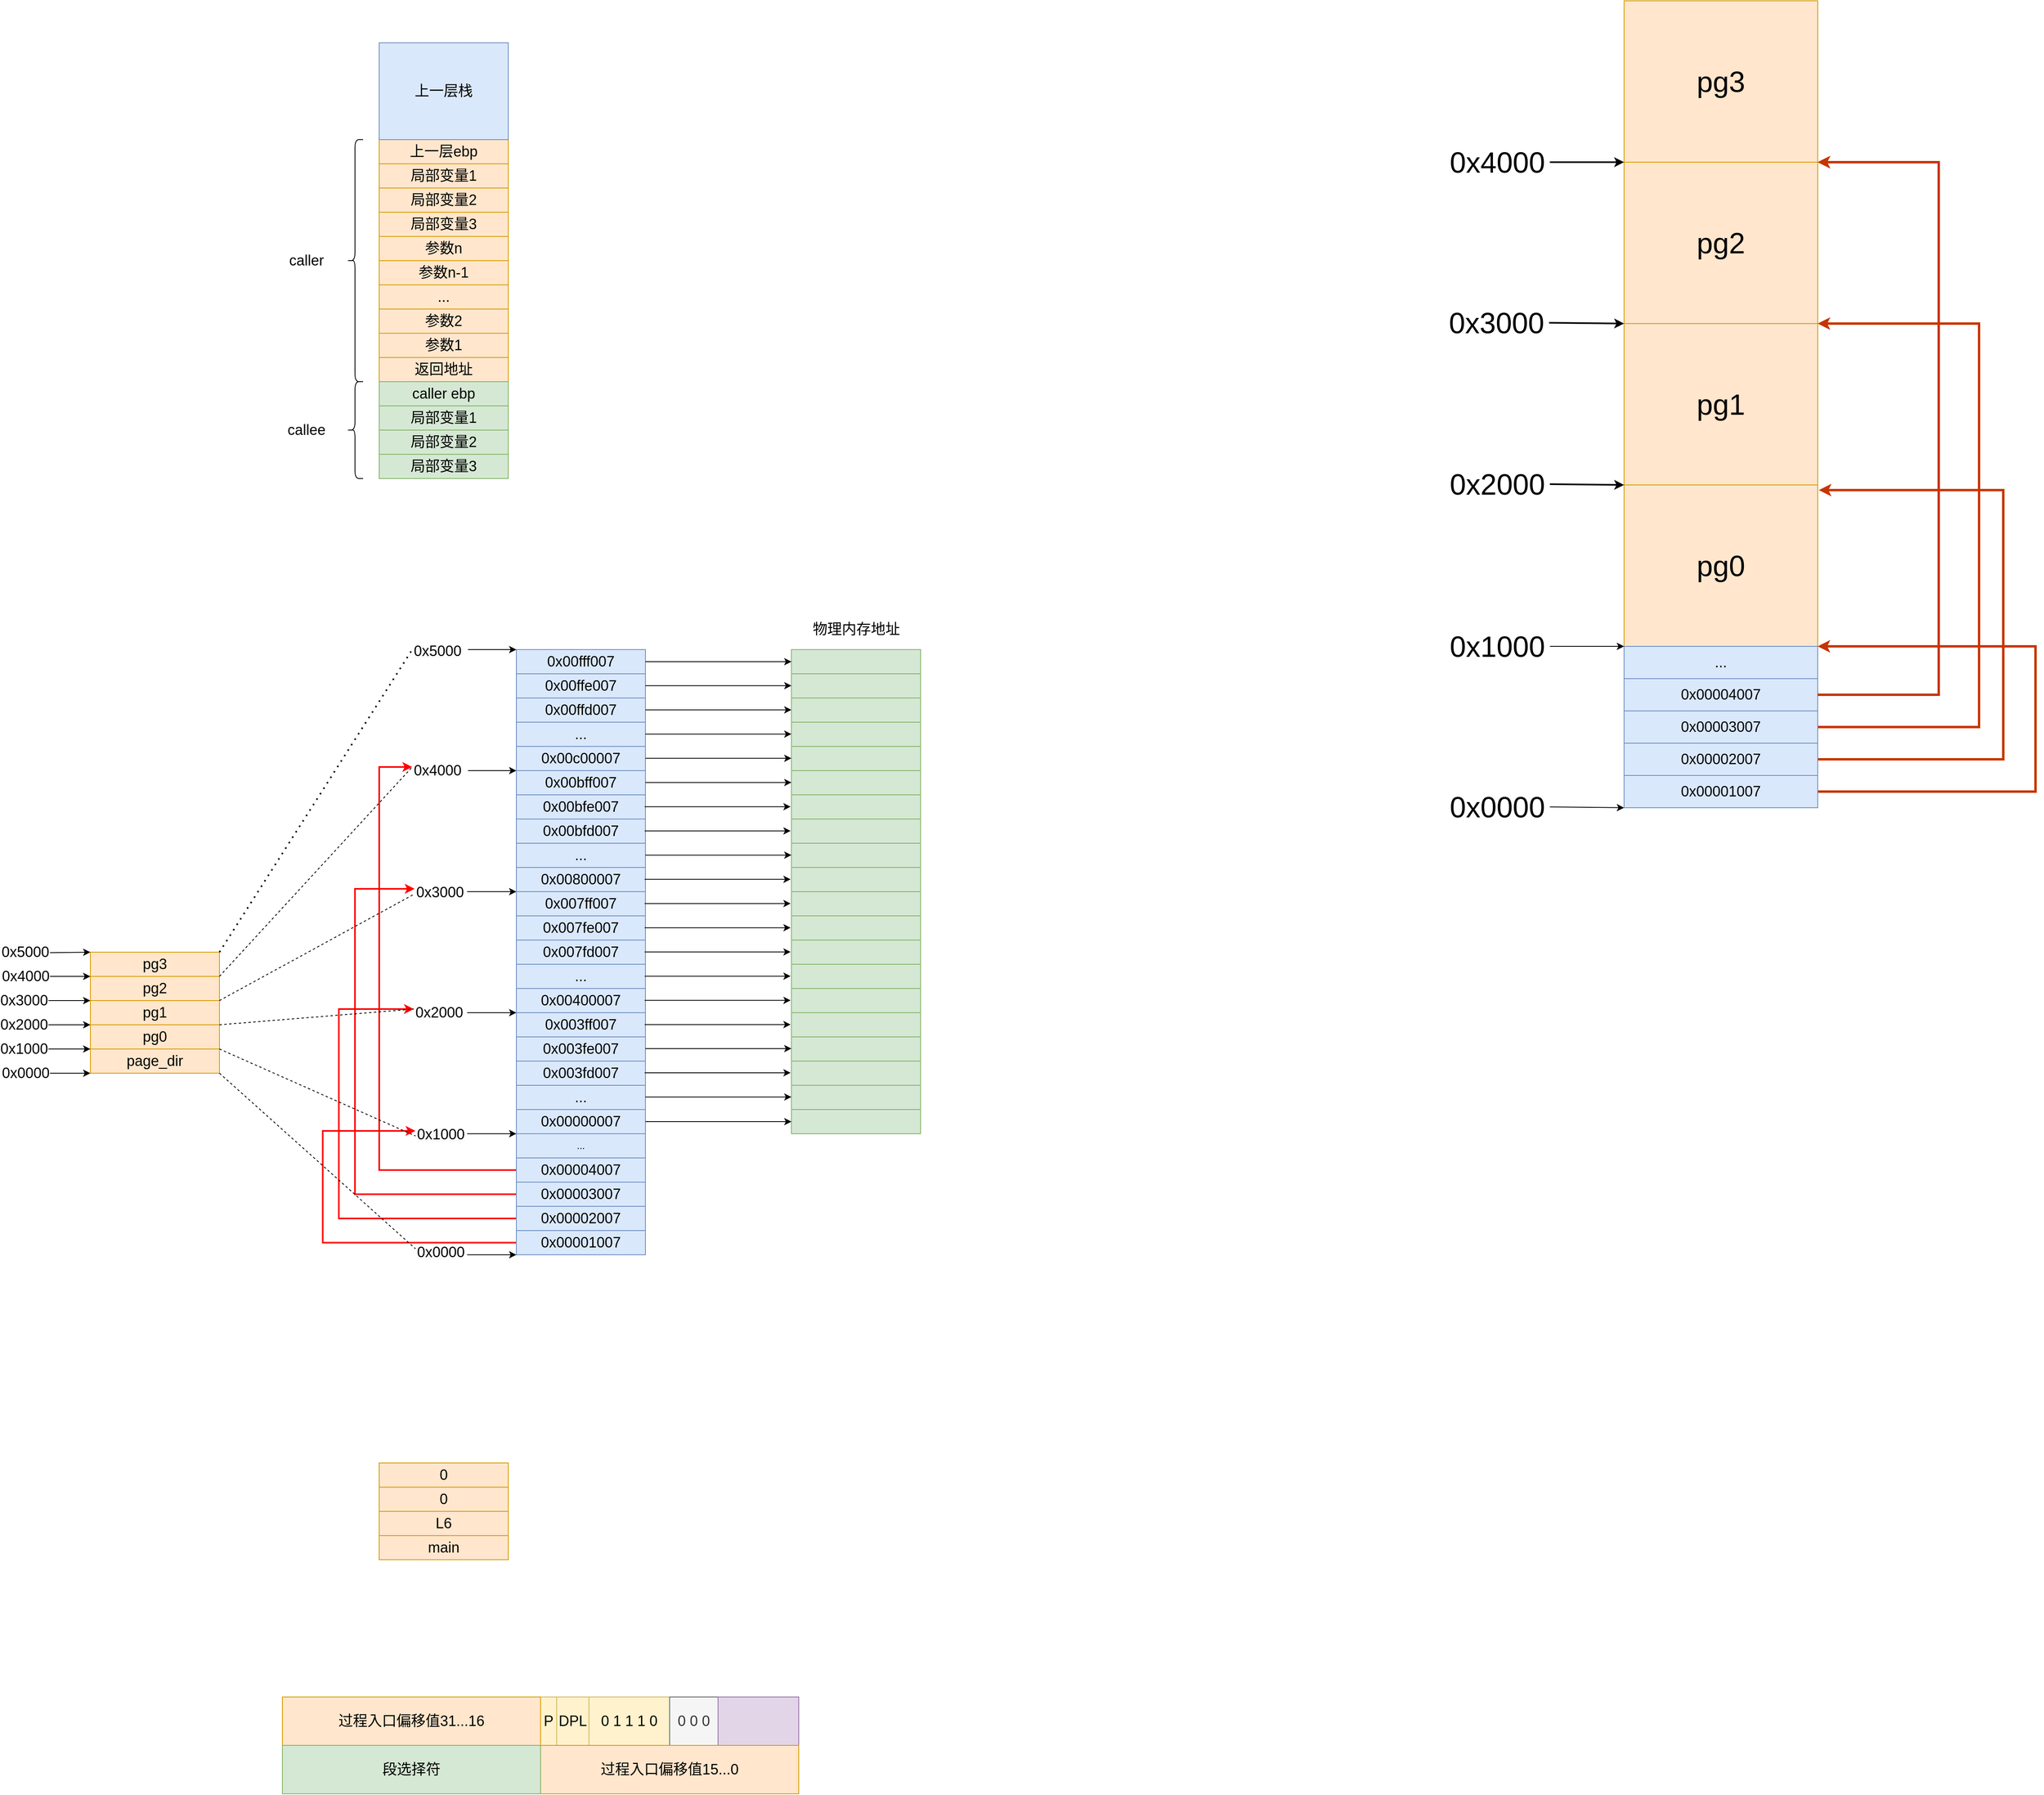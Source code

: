 <mxfile version="20.8.16" type="device"><diagram name="第 1 页" id="bQ2E3xwalqk0LuF7e_dH"><mxGraphModel dx="4487" dy="2467" grid="1" gridSize="10" guides="1" tooltips="1" connect="1" arrows="1" fold="1" page="1" pageScale="1" pageWidth="827" pageHeight="1169" math="0" shadow="0"><root><mxCell id="0"/><mxCell id="1" parent="0"/><mxCell id="a5w043l0XubTsEYKTTy5-1" value="&lt;font style=&quot;font-size: 18px;&quot;&gt;参数n&lt;/font&gt;" style="rounded=0;whiteSpace=wrap;html=1;fillColor=#ffe6cc;strokeColor=#d79b00;" parent="1" vertex="1"><mxGeometry x="320" y="680" width="160" height="30" as="geometry"/></mxCell><mxCell id="a5w043l0XubTsEYKTTy5-2" value="&lt;font style=&quot;font-size: 18px;&quot;&gt;参数n-1&lt;/font&gt;" style="rounded=0;whiteSpace=wrap;html=1;fillColor=#ffe6cc;strokeColor=#d79b00;" parent="1" vertex="1"><mxGeometry x="320" y="710" width="160" height="30" as="geometry"/></mxCell><mxCell id="a5w043l0XubTsEYKTTy5-4" value="&lt;span style=&quot;font-size: 18px;&quot;&gt;...&lt;/span&gt;" style="rounded=0;whiteSpace=wrap;html=1;fillColor=#ffe6cc;strokeColor=#d79b00;" parent="1" vertex="1"><mxGeometry x="320" y="740" width="160" height="30" as="geometry"/></mxCell><mxCell id="a5w043l0XubTsEYKTTy5-5" value="&lt;font style=&quot;font-size: 18px;&quot;&gt;参数2&lt;/font&gt;" style="rounded=0;whiteSpace=wrap;html=1;fillColor=#ffe6cc;strokeColor=#d79b00;" parent="1" vertex="1"><mxGeometry x="320" y="770" width="160" height="30" as="geometry"/></mxCell><mxCell id="a5w043l0XubTsEYKTTy5-7" value="&lt;font style=&quot;font-size: 18px;&quot;&gt;参数1&lt;/font&gt;" style="rounded=0;whiteSpace=wrap;html=1;fillColor=#ffe6cc;strokeColor=#d79b00;" parent="1" vertex="1"><mxGeometry x="320" y="800" width="160" height="30" as="geometry"/></mxCell><mxCell id="a5w043l0XubTsEYKTTy5-8" value="&lt;font style=&quot;font-size: 18px;&quot;&gt;返回地址&lt;/font&gt;" style="rounded=0;whiteSpace=wrap;html=1;fillColor=#ffe6cc;strokeColor=#d79b00;" parent="1" vertex="1"><mxGeometry x="320" y="830" width="160" height="30" as="geometry"/></mxCell><mxCell id="a5w043l0XubTsEYKTTy5-9" value="" style="shape=curlyBracket;whiteSpace=wrap;html=1;rounded=1;labelPosition=left;verticalLabelPosition=middle;align=right;verticalAlign=middle;fontSize=18;" parent="1" vertex="1"><mxGeometry x="280" y="560" width="20" height="300" as="geometry"/></mxCell><mxCell id="a5w043l0XubTsEYKTTy5-16" value="caller" style="text;strokeColor=none;align=center;fillColor=none;html=1;verticalAlign=middle;whiteSpace=wrap;rounded=0;fontSize=18;" parent="1" vertex="1"><mxGeometry x="200" y="695" width="60" height="30" as="geometry"/></mxCell><mxCell id="a5w043l0XubTsEYKTTy5-17" value="callee" style="text;strokeColor=none;align=center;fillColor=none;html=1;verticalAlign=middle;whiteSpace=wrap;rounded=0;fontSize=18;" parent="1" vertex="1"><mxGeometry x="200" y="905" width="60" height="30" as="geometry"/></mxCell><mxCell id="a5w043l0XubTsEYKTTy5-18" value="" style="shape=curlyBracket;whiteSpace=wrap;html=1;rounded=1;labelPosition=left;verticalLabelPosition=middle;align=right;verticalAlign=middle;fontSize=18;" parent="1" vertex="1"><mxGeometry x="280" y="860" width="20" height="120" as="geometry"/></mxCell><mxCell id="a5w043l0XubTsEYKTTy5-19" value="&lt;span style=&quot;font-size: 18px;&quot;&gt;caller ebp&lt;/span&gt;" style="rounded=0;whiteSpace=wrap;html=1;fillColor=#d5e8d4;strokeColor=#82b366;" parent="1" vertex="1"><mxGeometry x="320" y="860" width="160" height="30" as="geometry"/></mxCell><mxCell id="a5w043l0XubTsEYKTTy5-20" value="&lt;font style=&quot;font-size: 18px;&quot;&gt;局部变量1&lt;/font&gt;" style="rounded=0;whiteSpace=wrap;html=1;fillColor=#d5e8d4;strokeColor=#82b366;" parent="1" vertex="1"><mxGeometry x="320" y="890" width="160" height="30" as="geometry"/></mxCell><mxCell id="a5w043l0XubTsEYKTTy5-21" value="&lt;font style=&quot;font-size: 18px;&quot;&gt;局部变量2&lt;/font&gt;" style="rounded=0;whiteSpace=wrap;html=1;fillColor=#d5e8d4;strokeColor=#82b366;" parent="1" vertex="1"><mxGeometry x="320" y="920" width="160" height="30" as="geometry"/></mxCell><mxCell id="a5w043l0XubTsEYKTTy5-22" value="&lt;font style=&quot;font-size: 18px;&quot;&gt;局部变量3&lt;/font&gt;" style="rounded=0;whiteSpace=wrap;html=1;fillColor=#d5e8d4;strokeColor=#82b366;" parent="1" vertex="1"><mxGeometry x="320" y="950" width="160" height="30" as="geometry"/></mxCell><mxCell id="a5w043l0XubTsEYKTTy5-23" value="&lt;span style=&quot;font-size: 18px;&quot;&gt;上一层ebp&lt;/span&gt;" style="rounded=0;whiteSpace=wrap;html=1;fillColor=#ffe6cc;strokeColor=#d79b00;" parent="1" vertex="1"><mxGeometry x="320" y="560" width="160" height="30" as="geometry"/></mxCell><mxCell id="a5w043l0XubTsEYKTTy5-24" value="&lt;font style=&quot;font-size: 18px;&quot;&gt;局部变量1&lt;/font&gt;" style="rounded=0;whiteSpace=wrap;html=1;fillColor=#ffe6cc;strokeColor=#d79b00;" parent="1" vertex="1"><mxGeometry x="320" y="590" width="160" height="30" as="geometry"/></mxCell><mxCell id="a5w043l0XubTsEYKTTy5-25" value="&lt;font style=&quot;font-size: 18px;&quot;&gt;局部变量2&lt;/font&gt;" style="rounded=0;whiteSpace=wrap;html=1;fillColor=#ffe6cc;strokeColor=#d79b00;" parent="1" vertex="1"><mxGeometry x="320" y="620" width="160" height="30" as="geometry"/></mxCell><mxCell id="a5w043l0XubTsEYKTTy5-26" value="&lt;font style=&quot;font-size: 18px;&quot;&gt;局部变量3&lt;/font&gt;" style="rounded=0;whiteSpace=wrap;html=1;fillColor=#ffe6cc;strokeColor=#d79b00;" parent="1" vertex="1"><mxGeometry x="320" y="650" width="160" height="30" as="geometry"/></mxCell><mxCell id="a5w043l0XubTsEYKTTy5-27" value="&lt;span style=&quot;font-size: 18px;&quot;&gt;上一层栈&lt;/span&gt;" style="rounded=0;whiteSpace=wrap;html=1;fillColor=#dae8fc;strokeColor=#6c8ebf;" parent="1" vertex="1"><mxGeometry x="320" y="440" width="160" height="120" as="geometry"/></mxCell><mxCell id="a5w043l0XubTsEYKTTy5-28" value="&lt;span style=&quot;font-size: 18px;&quot;&gt;0&lt;/span&gt;" style="rounded=0;whiteSpace=wrap;html=1;fillColor=#ffe6cc;strokeColor=#d79b00;" parent="1" vertex="1"><mxGeometry x="320" y="2200" width="160" height="30" as="geometry"/></mxCell><mxCell id="a5w043l0XubTsEYKTTy5-29" value="&lt;font style=&quot;font-size: 18px;&quot;&gt;0&lt;/font&gt;" style="rounded=0;whiteSpace=wrap;html=1;fillColor=#ffe6cc;strokeColor=#d79b00;" parent="1" vertex="1"><mxGeometry x="320" y="2230" width="160" height="30" as="geometry"/></mxCell><mxCell id="a5w043l0XubTsEYKTTy5-30" value="&lt;font style=&quot;font-size: 18px;&quot;&gt;L6&lt;/font&gt;" style="rounded=0;whiteSpace=wrap;html=1;fillColor=#ffe6cc;strokeColor=#d79b00;" parent="1" vertex="1"><mxGeometry x="320" y="2260" width="160" height="30" as="geometry"/></mxCell><mxCell id="a5w043l0XubTsEYKTTy5-31" value="&lt;span style=&quot;font-size: 18px;&quot;&gt;main&lt;/span&gt;" style="rounded=0;whiteSpace=wrap;html=1;fillColor=#ffe6cc;strokeColor=#d79b00;" parent="1" vertex="1"><mxGeometry x="320" y="2290" width="160" height="30" as="geometry"/></mxCell><mxCell id="a5w043l0XubTsEYKTTy5-37" value="&lt;span style=&quot;font-size: 18px;&quot;&gt;0&lt;/span&gt;" style="rounded=0;whiteSpace=wrap;html=1;fillColor=#ffe6cc;strokeColor=#d79b00;" parent="1" vertex="1"><mxGeometry x="320" y="2230" width="160" height="30" as="geometry"/></mxCell><mxCell id="bxgYG-M-iNYFQ330CLMC-2" value="&lt;span style=&quot;font-size: 18px;&quot;&gt;pg2&lt;/span&gt;" style="rounded=0;whiteSpace=wrap;html=1;fillColor=#ffe6cc;strokeColor=#d79b00;" parent="1" vertex="1"><mxGeometry x="-38" y="1597" width="160" height="30" as="geometry"/></mxCell><mxCell id="bxgYG-M-iNYFQ330CLMC-3" value="&lt;font style=&quot;font-size: 18px;&quot;&gt;pg1&lt;/font&gt;" style="rounded=0;whiteSpace=wrap;html=1;fillColor=#ffe6cc;strokeColor=#d79b00;" parent="1" vertex="1"><mxGeometry x="-38" y="1627" width="160" height="30" as="geometry"/></mxCell><mxCell id="bxgYG-M-iNYFQ330CLMC-4" value="&lt;font style=&quot;font-size: 18px;&quot;&gt;pg0&lt;/font&gt;" style="rounded=0;whiteSpace=wrap;html=1;fillColor=#ffe6cc;strokeColor=#d79b00;" parent="1" vertex="1"><mxGeometry x="-38" y="1657" width="160" height="30" as="geometry"/></mxCell><mxCell id="bxgYG-M-iNYFQ330CLMC-5" value="&lt;span style=&quot;font-size: 18px;&quot;&gt;page_dir&lt;/span&gt;" style="rounded=0;whiteSpace=wrap;html=1;fillColor=#ffe6cc;strokeColor=#d79b00;" parent="1" vertex="1"><mxGeometry x="-38" y="1687" width="160" height="30" as="geometry"/></mxCell><mxCell id="bxgYG-M-iNYFQ330CLMC-6" value="&lt;span style=&quot;font-size: 18px;&quot;&gt;pg3&lt;/span&gt;" style="rounded=0;whiteSpace=wrap;html=1;fillColor=#ffe6cc;strokeColor=#d79b00;" parent="1" vertex="1"><mxGeometry x="-38" y="1567" width="160" height="30" as="geometry"/></mxCell><mxCell id="bxgYG-M-iNYFQ330CLMC-8" value="&lt;span style=&quot;font-size: 18px;&quot;&gt;0x00ffe007&lt;/span&gt;" style="rounded=0;whiteSpace=wrap;html=1;fillColor=#dae8fc;strokeColor=#6c8ebf;" parent="1" vertex="1"><mxGeometry x="490" y="1222" width="160" height="30" as="geometry"/></mxCell><mxCell id="bxgYG-M-iNYFQ330CLMC-9" value="&lt;font style=&quot;font-size: 18px;&quot;&gt;0x00ffd007&lt;/font&gt;" style="rounded=0;whiteSpace=wrap;html=1;fillColor=#dae8fc;strokeColor=#6c8ebf;" parent="1" vertex="1"><mxGeometry x="490" y="1252" width="160" height="30" as="geometry"/></mxCell><mxCell id="bxgYG-M-iNYFQ330CLMC-10" value="&lt;font style=&quot;font-size: 18px;&quot;&gt;...&lt;/font&gt;" style="rounded=0;whiteSpace=wrap;html=1;fillColor=#dae8fc;strokeColor=#6c8ebf;" parent="1" vertex="1"><mxGeometry x="490" y="1282" width="160" height="30" as="geometry"/></mxCell><mxCell id="bxgYG-M-iNYFQ330CLMC-11" value="&lt;span style=&quot;font-size: 18px;&quot;&gt;0x00c00007&lt;/span&gt;" style="rounded=0;whiteSpace=wrap;html=1;fillColor=#dae8fc;strokeColor=#6c8ebf;" parent="1" vertex="1"><mxGeometry x="490" y="1312" width="160" height="30" as="geometry"/></mxCell><mxCell id="bxgYG-M-iNYFQ330CLMC-12" value="&lt;span style=&quot;font-size: 18px;&quot;&gt;0x00fff007&lt;/span&gt;" style="rounded=0;whiteSpace=wrap;html=1;fillColor=#dae8fc;strokeColor=#6c8ebf;" parent="1" vertex="1"><mxGeometry x="490" y="1192" width="160" height="30" as="geometry"/></mxCell><mxCell id="bxgYG-M-iNYFQ330CLMC-13" value="&lt;font style=&quot;font-size: 18px;&quot;&gt;0x0000&lt;/font&gt;" style="text;strokeColor=none;align=center;fillColor=none;html=1;verticalAlign=middle;whiteSpace=wrap;rounded=0;" parent="1" vertex="1"><mxGeometry x="-148" y="1702" width="60" height="30" as="geometry"/></mxCell><mxCell id="bxgYG-M-iNYFQ330CLMC-14" value="&lt;font style=&quot;font-size: 18px;&quot;&gt;0x1000&lt;/font&gt;" style="text;strokeColor=none;align=center;fillColor=none;html=1;verticalAlign=middle;whiteSpace=wrap;rounded=0;" parent="1" vertex="1"><mxGeometry x="-150" y="1672" width="60" height="30" as="geometry"/></mxCell><mxCell id="bxgYG-M-iNYFQ330CLMC-15" value="&lt;font style=&quot;font-size: 18px;&quot;&gt;0x2000&lt;/font&gt;" style="text;strokeColor=none;align=center;fillColor=none;html=1;verticalAlign=middle;whiteSpace=wrap;rounded=0;" parent="1" vertex="1"><mxGeometry x="-150" y="1642" width="60" height="30" as="geometry"/></mxCell><mxCell id="bxgYG-M-iNYFQ330CLMC-16" value="&lt;font style=&quot;font-size: 18px;&quot;&gt;0x3000&lt;/font&gt;" style="text;strokeColor=none;align=center;fillColor=none;html=1;verticalAlign=middle;whiteSpace=wrap;rounded=0;" parent="1" vertex="1"><mxGeometry x="-150" y="1612" width="60" height="30" as="geometry"/></mxCell><mxCell id="bxgYG-M-iNYFQ330CLMC-17" value="&lt;font style=&quot;font-size: 18px;&quot;&gt;0x4000&lt;/font&gt;" style="text;strokeColor=none;align=center;fillColor=none;html=1;verticalAlign=middle;whiteSpace=wrap;rounded=0;" parent="1" vertex="1"><mxGeometry x="-148" y="1582" width="60" height="30" as="geometry"/></mxCell><mxCell id="bxgYG-M-iNYFQ330CLMC-18" value="&lt;span style=&quot;color: rgb(0, 0, 0); font-family: Helvetica; font-style: normal; font-variant-ligatures: normal; font-variant-caps: normal; font-weight: 400; letter-spacing: normal; orphans: 2; text-align: center; text-indent: 0px; text-transform: none; widows: 2; word-spacing: 0px; -webkit-text-stroke-width: 0px; background-color: rgb(251, 251, 251); text-decoration-thickness: initial; text-decoration-style: initial; text-decoration-color: initial; float: none; display: inline !important;&quot;&gt;&lt;font style=&quot;font-size: 18px;&quot;&gt;0x4000&lt;/font&gt;&lt;/span&gt;" style="text;whiteSpace=wrap;html=1;" parent="1" vertex="1"><mxGeometry x="361" y="1325" width="50" height="25" as="geometry"/></mxCell><mxCell id="bxgYG-M-iNYFQ330CLMC-19" value="&lt;span style=&quot;color: rgb(0, 0, 0); font-family: Helvetica; font-style: normal; font-variant-ligatures: normal; font-variant-caps: normal; font-weight: 400; letter-spacing: normal; orphans: 2; text-align: center; text-indent: 0px; text-transform: none; widows: 2; word-spacing: 0px; -webkit-text-stroke-width: 0px; background-color: rgb(251, 251, 251); text-decoration-thickness: initial; text-decoration-style: initial; text-decoration-color: initial; float: none; display: inline !important;&quot;&gt;&lt;font style=&quot;font-size: 18px;&quot;&gt;0x5000&lt;/font&gt;&lt;/span&gt;" style="text;whiteSpace=wrap;html=1;" parent="1" vertex="1"><mxGeometry x="361" y="1177" width="45" height="30" as="geometry"/></mxCell><mxCell id="bxgYG-M-iNYFQ330CLMC-20" value="" style="endArrow=classic;html=1;rounded=0;entryX=0;entryY=1;entryDx=0;entryDy=0;" parent="1" target="bxgYG-M-iNYFQ330CLMC-11" edge="1"><mxGeometry width="50" height="50" relative="1" as="geometry"><mxPoint x="430" y="1342" as="sourcePoint"/><mxPoint x="510" y="1382" as="targetPoint"/></mxGeometry></mxCell><mxCell id="bxgYG-M-iNYFQ330CLMC-21" value="" style="endArrow=classic;html=1;rounded=0;entryX=0;entryY=1;entryDx=0;entryDy=0;" parent="1" edge="1"><mxGeometry width="50" height="50" relative="1" as="geometry"><mxPoint x="430" y="1192.0" as="sourcePoint"/><mxPoint x="490" y="1192.0" as="targetPoint"/></mxGeometry></mxCell><mxCell id="bxgYG-M-iNYFQ330CLMC-34" value="&lt;span style=&quot;font-size: 18px;&quot;&gt;0x00bfe007&lt;/span&gt;" style="rounded=0;whiteSpace=wrap;html=1;fillColor=#dae8fc;strokeColor=#6c8ebf;" parent="1" vertex="1"><mxGeometry x="490" y="1372" width="160" height="30" as="geometry"/></mxCell><mxCell id="bxgYG-M-iNYFQ330CLMC-35" value="&lt;font style=&quot;font-size: 18px;&quot;&gt;0x00bfd007&lt;/font&gt;" style="rounded=0;whiteSpace=wrap;html=1;fillColor=#dae8fc;strokeColor=#6c8ebf;" parent="1" vertex="1"><mxGeometry x="490" y="1402" width="160" height="30" as="geometry"/></mxCell><mxCell id="bxgYG-M-iNYFQ330CLMC-36" value="&lt;font style=&quot;font-size: 18px;&quot;&gt;...&lt;/font&gt;" style="rounded=0;whiteSpace=wrap;html=1;fillColor=#dae8fc;strokeColor=#6c8ebf;" parent="1" vertex="1"><mxGeometry x="490" y="1432" width="160" height="30" as="geometry"/></mxCell><mxCell id="bxgYG-M-iNYFQ330CLMC-37" value="&lt;span style=&quot;font-size: 18px;&quot;&gt;0x00800007&lt;/span&gt;" style="rounded=0;whiteSpace=wrap;html=1;fillColor=#dae8fc;strokeColor=#6c8ebf;" parent="1" vertex="1"><mxGeometry x="490" y="1462" width="160" height="30" as="geometry"/></mxCell><mxCell id="bxgYG-M-iNYFQ330CLMC-38" value="&lt;span style=&quot;font-size: 18px;&quot;&gt;0x00bff007&lt;/span&gt;" style="rounded=0;whiteSpace=wrap;html=1;fillColor=#dae8fc;strokeColor=#6c8ebf;" parent="1" vertex="1"><mxGeometry x="490" y="1342" width="160" height="30" as="geometry"/></mxCell><mxCell id="bxgYG-M-iNYFQ330CLMC-39" value="&lt;span style=&quot;color: rgb(0, 0, 0); font-family: Helvetica; font-style: normal; font-variant-ligatures: normal; font-variant-caps: normal; font-weight: 400; letter-spacing: normal; orphans: 2; text-align: center; text-indent: 0px; text-transform: none; widows: 2; word-spacing: 0px; -webkit-text-stroke-width: 0px; background-color: rgb(251, 251, 251); text-decoration-thickness: initial; text-decoration-style: initial; text-decoration-color: initial; float: none; display: inline !important;&quot;&gt;&lt;font style=&quot;font-size: 18px;&quot;&gt;0x3000&lt;/font&gt;&lt;/span&gt;" style="text;whiteSpace=wrap;html=1;" parent="1" vertex="1"><mxGeometry x="364" y="1476" width="50" height="25" as="geometry"/></mxCell><mxCell id="bxgYG-M-iNYFQ330CLMC-41" value="" style="endArrow=classic;html=1;rounded=0;entryX=0;entryY=1;entryDx=0;entryDy=0;" parent="1" target="bxgYG-M-iNYFQ330CLMC-37" edge="1"><mxGeometry width="50" height="50" relative="1" as="geometry"><mxPoint x="429" y="1492" as="sourcePoint"/><mxPoint x="509" y="1532" as="targetPoint"/></mxGeometry></mxCell><mxCell id="bxgYG-M-iNYFQ330CLMC-44" value="&lt;span style=&quot;font-size: 18px;&quot;&gt;0x007fe007&lt;/span&gt;" style="rounded=0;whiteSpace=wrap;html=1;fillColor=#dae8fc;strokeColor=#6c8ebf;" parent="1" vertex="1"><mxGeometry x="490" y="1522" width="160" height="30" as="geometry"/></mxCell><mxCell id="bxgYG-M-iNYFQ330CLMC-45" value="&lt;font style=&quot;font-size: 18px;&quot;&gt;0x007fd007&lt;/font&gt;" style="rounded=0;whiteSpace=wrap;html=1;fillColor=#dae8fc;strokeColor=#6c8ebf;" parent="1" vertex="1"><mxGeometry x="490" y="1552" width="160" height="30" as="geometry"/></mxCell><mxCell id="bxgYG-M-iNYFQ330CLMC-46" value="&lt;font style=&quot;font-size: 18px;&quot;&gt;...&lt;/font&gt;" style="rounded=0;whiteSpace=wrap;html=1;fillColor=#dae8fc;strokeColor=#6c8ebf;" parent="1" vertex="1"><mxGeometry x="490" y="1582" width="160" height="30" as="geometry"/></mxCell><mxCell id="bxgYG-M-iNYFQ330CLMC-47" value="&lt;span style=&quot;font-size: 18px;&quot;&gt;0x00400007&lt;/span&gt;" style="rounded=0;whiteSpace=wrap;html=1;fillColor=#dae8fc;strokeColor=#6c8ebf;" parent="1" vertex="1"><mxGeometry x="490" y="1612" width="160" height="30" as="geometry"/></mxCell><mxCell id="bxgYG-M-iNYFQ330CLMC-48" value="&lt;span style=&quot;font-size: 18px;&quot;&gt;0x007ff007&lt;/span&gt;" style="rounded=0;whiteSpace=wrap;html=1;fillColor=#dae8fc;strokeColor=#6c8ebf;" parent="1" vertex="1"><mxGeometry x="490" y="1492" width="160" height="30" as="geometry"/></mxCell><mxCell id="bxgYG-M-iNYFQ330CLMC-49" value="&lt;span style=&quot;color: rgb(0, 0, 0); font-family: Helvetica; font-style: normal; font-variant-ligatures: normal; font-variant-caps: normal; font-weight: 400; letter-spacing: normal; orphans: 2; text-align: center; text-indent: 0px; text-transform: none; widows: 2; word-spacing: 0px; -webkit-text-stroke-width: 0px; background-color: rgb(251, 251, 251); text-decoration-thickness: initial; text-decoration-style: initial; text-decoration-color: initial; float: none; display: inline !important;&quot;&gt;&lt;font style=&quot;font-size: 18px;&quot;&gt;0x2000&lt;/font&gt;&lt;/span&gt;" style="text;whiteSpace=wrap;html=1;" parent="1" vertex="1"><mxGeometry x="363" y="1625" width="50" height="25" as="geometry"/></mxCell><mxCell id="bxgYG-M-iNYFQ330CLMC-50" value="" style="endArrow=classic;html=1;rounded=0;entryX=0;entryY=1;entryDx=0;entryDy=0;" parent="1" target="bxgYG-M-iNYFQ330CLMC-47" edge="1"><mxGeometry width="50" height="50" relative="1" as="geometry"><mxPoint x="429" y="1642" as="sourcePoint"/><mxPoint x="509" y="1682" as="targetPoint"/></mxGeometry></mxCell><mxCell id="bxgYG-M-iNYFQ330CLMC-52" value="&lt;span style=&quot;font-size: 18px;&quot;&gt;0x003fe007&lt;/span&gt;" style="rounded=0;whiteSpace=wrap;html=1;fillColor=#dae8fc;strokeColor=#6c8ebf;" parent="1" vertex="1"><mxGeometry x="490" y="1672" width="160" height="30" as="geometry"/></mxCell><mxCell id="bxgYG-M-iNYFQ330CLMC-53" value="&lt;font style=&quot;font-size: 18px;&quot;&gt;0x003fd007&lt;/font&gt;" style="rounded=0;whiteSpace=wrap;html=1;fillColor=#dae8fc;strokeColor=#6c8ebf;" parent="1" vertex="1"><mxGeometry x="490" y="1702" width="160" height="30" as="geometry"/></mxCell><mxCell id="bxgYG-M-iNYFQ330CLMC-54" value="&lt;font style=&quot;font-size: 18px;&quot;&gt;...&lt;/font&gt;" style="rounded=0;whiteSpace=wrap;html=1;fillColor=#dae8fc;strokeColor=#6c8ebf;" parent="1" vertex="1"><mxGeometry x="490" y="1732" width="160" height="30" as="geometry"/></mxCell><mxCell id="bxgYG-M-iNYFQ330CLMC-55" value="&lt;span style=&quot;font-size: 18px;&quot;&gt;0x00000007&lt;/span&gt;" style="rounded=0;whiteSpace=wrap;html=1;fillColor=#dae8fc;strokeColor=#6c8ebf;" parent="1" vertex="1"><mxGeometry x="490" y="1762" width="160" height="30" as="geometry"/></mxCell><mxCell id="bxgYG-M-iNYFQ330CLMC-56" value="&lt;span style=&quot;font-size: 18px;&quot;&gt;0x003ff007&lt;/span&gt;" style="rounded=0;whiteSpace=wrap;html=1;fillColor=#dae8fc;strokeColor=#6c8ebf;" parent="1" vertex="1"><mxGeometry x="490" y="1642" width="160" height="30" as="geometry"/></mxCell><mxCell id="bxgYG-M-iNYFQ330CLMC-57" value="&lt;span style=&quot;color: rgb(0, 0, 0); font-family: Helvetica; font-style: normal; font-variant-ligatures: normal; font-variant-caps: normal; font-weight: 400; letter-spacing: normal; orphans: 2; text-align: center; text-indent: 0px; text-transform: none; widows: 2; word-spacing: 0px; -webkit-text-stroke-width: 0px; background-color: rgb(251, 251, 251); text-decoration-thickness: initial; text-decoration-style: initial; text-decoration-color: initial; float: none; display: inline !important;&quot;&gt;&lt;font style=&quot;font-size: 18px;&quot;&gt;0x1000&lt;/font&gt;&lt;/span&gt;" style="text;whiteSpace=wrap;html=1;" parent="1" vertex="1"><mxGeometry x="365" y="1776" width="50" height="25" as="geometry"/></mxCell><mxCell id="bxgYG-M-iNYFQ330CLMC-58" value="" style="endArrow=classic;html=1;rounded=0;entryX=0;entryY=1;entryDx=0;entryDy=0;" parent="1" target="bxgYG-M-iNYFQ330CLMC-55" edge="1"><mxGeometry width="50" height="50" relative="1" as="geometry"><mxPoint x="429" y="1792" as="sourcePoint"/><mxPoint x="509" y="1832" as="targetPoint"/></mxGeometry></mxCell><mxCell id="bxgYG-M-iNYFQ330CLMC-59" value="" style="rounded=0;whiteSpace=wrap;html=1;fillColor=#d5e8d4;strokeColor=#82b366;" parent="1" vertex="1"><mxGeometry x="831" y="1222" width="160" height="30" as="geometry"/></mxCell><mxCell id="bxgYG-M-iNYFQ330CLMC-60" value="" style="rounded=0;whiteSpace=wrap;html=1;fillColor=#d5e8d4;strokeColor=#82b366;" parent="1" vertex="1"><mxGeometry x="831" y="1252" width="160" height="30" as="geometry"/></mxCell><mxCell id="bxgYG-M-iNYFQ330CLMC-61" value="" style="rounded=0;whiteSpace=wrap;html=1;fillColor=#d5e8d4;strokeColor=#82b366;" parent="1" vertex="1"><mxGeometry x="831" y="1282" width="160" height="30" as="geometry"/></mxCell><mxCell id="bxgYG-M-iNYFQ330CLMC-62" value="" style="rounded=0;whiteSpace=wrap;html=1;fillColor=#d5e8d4;strokeColor=#82b366;" parent="1" vertex="1"><mxGeometry x="831" y="1312" width="160" height="30" as="geometry"/></mxCell><mxCell id="bxgYG-M-iNYFQ330CLMC-63" value="" style="rounded=0;whiteSpace=wrap;html=1;fillColor=#d5e8d4;strokeColor=#82b366;" parent="1" vertex="1"><mxGeometry x="831" y="1192" width="160" height="30" as="geometry"/></mxCell><mxCell id="bxgYG-M-iNYFQ330CLMC-64" value="" style="rounded=0;whiteSpace=wrap;html=1;fillColor=#d5e8d4;strokeColor=#82b366;" parent="1" vertex="1"><mxGeometry x="831" y="1372" width="160" height="30" as="geometry"/></mxCell><mxCell id="bxgYG-M-iNYFQ330CLMC-65" value="" style="rounded=0;whiteSpace=wrap;html=1;fillColor=#d5e8d4;strokeColor=#82b366;" parent="1" vertex="1"><mxGeometry x="831" y="1402" width="160" height="30" as="geometry"/></mxCell><mxCell id="bxgYG-M-iNYFQ330CLMC-66" value="" style="rounded=0;whiteSpace=wrap;html=1;fillColor=#d5e8d4;strokeColor=#82b366;" parent="1" vertex="1"><mxGeometry x="831" y="1432" width="160" height="30" as="geometry"/></mxCell><mxCell id="bxgYG-M-iNYFQ330CLMC-67" value="" style="rounded=0;whiteSpace=wrap;html=1;fillColor=#d5e8d4;strokeColor=#82b366;" parent="1" vertex="1"><mxGeometry x="831" y="1462" width="160" height="30" as="geometry"/></mxCell><mxCell id="bxgYG-M-iNYFQ330CLMC-68" value="" style="rounded=0;whiteSpace=wrap;html=1;fillColor=#d5e8d4;strokeColor=#82b366;" parent="1" vertex="1"><mxGeometry x="831" y="1342" width="160" height="30" as="geometry"/></mxCell><mxCell id="bxgYG-M-iNYFQ330CLMC-69" value="" style="rounded=0;whiteSpace=wrap;html=1;fillColor=#d5e8d4;strokeColor=#82b366;" parent="1" vertex="1"><mxGeometry x="831" y="1522" width="160" height="30" as="geometry"/></mxCell><mxCell id="bxgYG-M-iNYFQ330CLMC-70" value="" style="rounded=0;whiteSpace=wrap;html=1;fillColor=#d5e8d4;strokeColor=#82b366;" parent="1" vertex="1"><mxGeometry x="831" y="1552" width="160" height="30" as="geometry"/></mxCell><mxCell id="bxgYG-M-iNYFQ330CLMC-71" value="" style="rounded=0;whiteSpace=wrap;html=1;fillColor=#d5e8d4;strokeColor=#82b366;" parent="1" vertex="1"><mxGeometry x="831" y="1582" width="160" height="30" as="geometry"/></mxCell><mxCell id="bxgYG-M-iNYFQ330CLMC-72" value="" style="rounded=0;whiteSpace=wrap;html=1;fillColor=#d5e8d4;strokeColor=#82b366;" parent="1" vertex="1"><mxGeometry x="831" y="1612" width="160" height="30" as="geometry"/></mxCell><mxCell id="bxgYG-M-iNYFQ330CLMC-73" value="" style="rounded=0;whiteSpace=wrap;html=1;fillColor=#d5e8d4;strokeColor=#82b366;" parent="1" vertex="1"><mxGeometry x="831" y="1492" width="160" height="30" as="geometry"/></mxCell><mxCell id="bxgYG-M-iNYFQ330CLMC-74" value="" style="rounded=0;whiteSpace=wrap;html=1;fillColor=#d5e8d4;strokeColor=#82b366;" parent="1" vertex="1"><mxGeometry x="831" y="1672" width="160" height="30" as="geometry"/></mxCell><mxCell id="bxgYG-M-iNYFQ330CLMC-75" value="" style="rounded=0;whiteSpace=wrap;html=1;fillColor=#d5e8d4;strokeColor=#82b366;" parent="1" vertex="1"><mxGeometry x="831" y="1702" width="160" height="30" as="geometry"/></mxCell><mxCell id="bxgYG-M-iNYFQ330CLMC-76" value="" style="rounded=0;whiteSpace=wrap;html=1;fillColor=#d5e8d4;strokeColor=#82b366;" parent="1" vertex="1"><mxGeometry x="831" y="1732" width="160" height="30" as="geometry"/></mxCell><mxCell id="bxgYG-M-iNYFQ330CLMC-77" value="" style="rounded=0;whiteSpace=wrap;html=1;fillColor=#d5e8d4;strokeColor=#82b366;" parent="1" vertex="1"><mxGeometry x="831" y="1762" width="160" height="30" as="geometry"/></mxCell><mxCell id="bxgYG-M-iNYFQ330CLMC-78" value="" style="rounded=0;whiteSpace=wrap;html=1;fillColor=#d5e8d4;strokeColor=#82b366;" parent="1" vertex="1"><mxGeometry x="831" y="1642" width="160" height="30" as="geometry"/></mxCell><mxCell id="bxgYG-M-iNYFQ330CLMC-79" value="&lt;span style=&quot;color: rgb(0, 0, 0); font-family: Helvetica; font-style: normal; font-variant-ligatures: normal; font-variant-caps: normal; font-weight: 400; letter-spacing: normal; orphans: 2; text-align: center; text-indent: 0px; text-transform: none; widows: 2; word-spacing: 0px; -webkit-text-stroke-width: 0px; background-color: rgb(251, 251, 251); text-decoration-thickness: initial; text-decoration-style: initial; text-decoration-color: initial; float: none; display: inline !important;&quot;&gt;&lt;font style=&quot;font-size: 18px;&quot;&gt;0x5000&lt;/font&gt;&lt;/span&gt;" style="text;whiteSpace=wrap;html=1;fontSize=18;" parent="1" vertex="1"><mxGeometry x="-150" y="1550" width="62" height="36" as="geometry"/></mxCell><mxCell id="bxgYG-M-iNYFQ330CLMC-80" value="" style="endArrow=classic;html=1;rounded=0;fontSize=18;exitX=1;exitY=0.5;exitDx=0;exitDy=0;entryX=0;entryY=0.5;entryDx=0;entryDy=0;" parent="1" source="bxgYG-M-iNYFQ330CLMC-55" target="bxgYG-M-iNYFQ330CLMC-77" edge="1"><mxGeometry width="50" height="50" relative="1" as="geometry"><mxPoint x="720" y="1802" as="sourcePoint"/><mxPoint x="770" y="1752" as="targetPoint"/></mxGeometry></mxCell><mxCell id="bxgYG-M-iNYFQ330CLMC-81" value="" style="endArrow=classic;html=1;rounded=0;fontSize=18;exitX=1;exitY=0.5;exitDx=0;exitDy=0;entryX=0;entryY=0.5;entryDx=0;entryDy=0;" parent="1" edge="1"><mxGeometry width="50" height="50" relative="1" as="geometry"><mxPoint x="650" y="1746.47" as="sourcePoint"/><mxPoint x="831" y="1746.47" as="targetPoint"/></mxGeometry></mxCell><mxCell id="bxgYG-M-iNYFQ330CLMC-82" value="" style="endArrow=classic;html=1;rounded=0;fontSize=18;exitX=1;exitY=0.5;exitDx=0;exitDy=0;entryX=0;entryY=0.5;entryDx=0;entryDy=0;" parent="1" edge="1"><mxGeometry width="50" height="50" relative="1" as="geometry"><mxPoint x="649" y="1716.47" as="sourcePoint"/><mxPoint x="830" y="1716.47" as="targetPoint"/></mxGeometry></mxCell><mxCell id="bxgYG-M-iNYFQ330CLMC-83" value="" style="endArrow=classic;html=1;rounded=0;fontSize=18;exitX=1;exitY=0.5;exitDx=0;exitDy=0;entryX=0;entryY=0.5;entryDx=0;entryDy=0;" parent="1" edge="1"><mxGeometry width="50" height="50" relative="1" as="geometry"><mxPoint x="650" y="1686.47" as="sourcePoint"/><mxPoint x="831" y="1686.47" as="targetPoint"/></mxGeometry></mxCell><mxCell id="bxgYG-M-iNYFQ330CLMC-84" value="" style="endArrow=classic;html=1;rounded=0;fontSize=18;exitX=1;exitY=0.5;exitDx=0;exitDy=0;entryX=0;entryY=0.5;entryDx=0;entryDy=0;" parent="1" edge="1"><mxGeometry width="50" height="50" relative="1" as="geometry"><mxPoint x="649" y="1656.74" as="sourcePoint"/><mxPoint x="830" y="1656.74" as="targetPoint"/></mxGeometry></mxCell><mxCell id="bxgYG-M-iNYFQ330CLMC-85" value="" style="endArrow=classic;html=1;rounded=0;fontSize=18;exitX=1;exitY=0.5;exitDx=0;exitDy=0;entryX=0;entryY=0.5;entryDx=0;entryDy=0;" parent="1" edge="1"><mxGeometry width="50" height="50" relative="1" as="geometry"><mxPoint x="649" y="1626.7" as="sourcePoint"/><mxPoint x="830" y="1626.7" as="targetPoint"/></mxGeometry></mxCell><mxCell id="bxgYG-M-iNYFQ330CLMC-86" value="" style="endArrow=classic;html=1;rounded=0;fontSize=18;exitX=1;exitY=0.5;exitDx=0;exitDy=0;entryX=0;entryY=0.5;entryDx=0;entryDy=0;" parent="1" edge="1"><mxGeometry width="50" height="50" relative="1" as="geometry"><mxPoint x="649" y="1596.7" as="sourcePoint"/><mxPoint x="830" y="1596.7" as="targetPoint"/></mxGeometry></mxCell><mxCell id="bxgYG-M-iNYFQ330CLMC-87" value="" style="endArrow=classic;html=1;rounded=0;fontSize=18;exitX=1;exitY=0.5;exitDx=0;exitDy=0;entryX=0;entryY=0.5;entryDx=0;entryDy=0;" parent="1" edge="1"><mxGeometry width="50" height="50" relative="1" as="geometry"><mxPoint x="649" y="1566.7" as="sourcePoint"/><mxPoint x="830" y="1566.7" as="targetPoint"/></mxGeometry></mxCell><mxCell id="bxgYG-M-iNYFQ330CLMC-88" value="" style="endArrow=classic;html=1;rounded=0;fontSize=18;exitX=1;exitY=0.5;exitDx=0;exitDy=0;entryX=0;entryY=0.5;entryDx=0;entryDy=0;" parent="1" edge="1"><mxGeometry width="50" height="50" relative="1" as="geometry"><mxPoint x="649" y="1536.7" as="sourcePoint"/><mxPoint x="830" y="1536.7" as="targetPoint"/></mxGeometry></mxCell><mxCell id="bxgYG-M-iNYFQ330CLMC-89" value="" style="endArrow=classic;html=1;rounded=0;fontSize=18;exitX=1;exitY=0.5;exitDx=0;exitDy=0;entryX=0;entryY=0.5;entryDx=0;entryDy=0;" parent="1" edge="1"><mxGeometry width="50" height="50" relative="1" as="geometry"><mxPoint x="649" y="1506.7" as="sourcePoint"/><mxPoint x="830" y="1506.7" as="targetPoint"/></mxGeometry></mxCell><mxCell id="bxgYG-M-iNYFQ330CLMC-90" value="" style="endArrow=classic;html=1;rounded=0;fontSize=18;exitX=1;exitY=0.5;exitDx=0;exitDy=0;entryX=0;entryY=0.5;entryDx=0;entryDy=0;" parent="1" edge="1"><mxGeometry width="50" height="50" relative="1" as="geometry"><mxPoint x="649" y="1476.7" as="sourcePoint"/><mxPoint x="830" y="1476.7" as="targetPoint"/></mxGeometry></mxCell><mxCell id="bxgYG-M-iNYFQ330CLMC-91" value="" style="endArrow=classic;html=1;rounded=0;fontSize=18;exitX=1;exitY=0.5;exitDx=0;exitDy=0;entryX=0;entryY=0.5;entryDx=0;entryDy=0;" parent="1" edge="1"><mxGeometry width="50" height="50" relative="1" as="geometry"><mxPoint x="650" y="1207" as="sourcePoint"/><mxPoint x="831" y="1207" as="targetPoint"/></mxGeometry></mxCell><mxCell id="bxgYG-M-iNYFQ330CLMC-92" value="" style="endArrow=classic;html=1;rounded=0;fontSize=18;exitX=1;exitY=0.5;exitDx=0;exitDy=0;entryX=0;entryY=0.5;entryDx=0;entryDy=0;" parent="1" edge="1"><mxGeometry width="50" height="50" relative="1" as="geometry"><mxPoint x="650" y="1236.7" as="sourcePoint"/><mxPoint x="831" y="1236.7" as="targetPoint"/></mxGeometry></mxCell><mxCell id="bxgYG-M-iNYFQ330CLMC-93" value="" style="endArrow=classic;html=1;rounded=0;fontSize=18;exitX=1;exitY=0.5;exitDx=0;exitDy=0;entryX=0;entryY=0.5;entryDx=0;entryDy=0;" parent="1" edge="1"><mxGeometry width="50" height="50" relative="1" as="geometry"><mxPoint x="650" y="1266.7" as="sourcePoint"/><mxPoint x="831" y="1266.7" as="targetPoint"/></mxGeometry></mxCell><mxCell id="bxgYG-M-iNYFQ330CLMC-94" value="" style="endArrow=classic;html=1;rounded=0;fontSize=18;exitX=1;exitY=0.5;exitDx=0;exitDy=0;entryX=0;entryY=0.5;entryDx=0;entryDy=0;" parent="1" edge="1"><mxGeometry width="50" height="50" relative="1" as="geometry"><mxPoint x="650" y="1296.7" as="sourcePoint"/><mxPoint x="831" y="1296.7" as="targetPoint"/></mxGeometry></mxCell><mxCell id="bxgYG-M-iNYFQ330CLMC-95" value="" style="endArrow=classic;html=1;rounded=0;fontSize=18;exitX=1;exitY=0.5;exitDx=0;exitDy=0;entryX=0;entryY=0.5;entryDx=0;entryDy=0;" parent="1" edge="1"><mxGeometry width="50" height="50" relative="1" as="geometry"><mxPoint x="650" y="1326.7" as="sourcePoint"/><mxPoint x="831" y="1326.7" as="targetPoint"/></mxGeometry></mxCell><mxCell id="bxgYG-M-iNYFQ330CLMC-96" value="" style="endArrow=classic;html=1;rounded=0;fontSize=18;exitX=1;exitY=0.5;exitDx=0;exitDy=0;entryX=0;entryY=0.5;entryDx=0;entryDy=0;" parent="1" edge="1"><mxGeometry width="50" height="50" relative="1" as="geometry"><mxPoint x="650" y="1356.7" as="sourcePoint"/><mxPoint x="831" y="1356.7" as="targetPoint"/></mxGeometry></mxCell><mxCell id="bxgYG-M-iNYFQ330CLMC-97" value="" style="endArrow=classic;html=1;rounded=0;fontSize=18;exitX=1;exitY=0.5;exitDx=0;exitDy=0;entryX=0;entryY=0.5;entryDx=0;entryDy=0;" parent="1" edge="1"><mxGeometry width="50" height="50" relative="1" as="geometry"><mxPoint x="649" y="1386.7" as="sourcePoint"/><mxPoint x="830" y="1386.7" as="targetPoint"/></mxGeometry></mxCell><mxCell id="bxgYG-M-iNYFQ330CLMC-98" value="" style="endArrow=classic;html=1;rounded=0;fontSize=18;exitX=1;exitY=0.5;exitDx=0;exitDy=0;entryX=0;entryY=0.5;entryDx=0;entryDy=0;" parent="1" edge="1"><mxGeometry width="50" height="50" relative="1" as="geometry"><mxPoint x="649" y="1416.7" as="sourcePoint"/><mxPoint x="830" y="1416.7" as="targetPoint"/></mxGeometry></mxCell><mxCell id="bxgYG-M-iNYFQ330CLMC-99" value="" style="endArrow=classic;html=1;rounded=0;fontSize=18;exitX=1;exitY=0.5;exitDx=0;exitDy=0;entryX=0;entryY=0.5;entryDx=0;entryDy=0;" parent="1" edge="1"><mxGeometry width="50" height="50" relative="1" as="geometry"><mxPoint x="650" y="1446.7" as="sourcePoint"/><mxPoint x="831" y="1446.7" as="targetPoint"/></mxGeometry></mxCell><mxCell id="bxgYG-M-iNYFQ330CLMC-100" value="物理内存地址" style="text;strokeColor=none;align=center;fillColor=none;html=1;verticalAlign=middle;whiteSpace=wrap;rounded=0;fontSize=18;" parent="1" vertex="1"><mxGeometry x="846.5" y="1152" width="129" height="30" as="geometry"/></mxCell><mxCell id="S1kMbkqROQlG33SkoOm3-1" value="" style="endArrow=classic;html=1;rounded=0;fontSize=18;entryX=0;entryY=1;entryDx=0;entryDy=0;exitX=1;exitY=0.5;exitDx=0;exitDy=0;" parent="1" source="bxgYG-M-iNYFQ330CLMC-13" target="bxgYG-M-iNYFQ330CLMC-5" edge="1"><mxGeometry width="50" height="50" relative="1" as="geometry"><mxPoint x="-78" y="1787" as="sourcePoint"/><mxPoint x="-28" y="1737" as="targetPoint"/></mxGeometry></mxCell><mxCell id="S1kMbkqROQlG33SkoOm3-2" value="" style="endArrow=classic;html=1;rounded=0;fontSize=18;entryX=0;entryY=0;entryDx=0;entryDy=0;exitX=1;exitY=0.5;exitDx=0;exitDy=0;" parent="1" source="bxgYG-M-iNYFQ330CLMC-14" target="bxgYG-M-iNYFQ330CLMC-5" edge="1"><mxGeometry width="50" height="50" relative="1" as="geometry"><mxPoint x="-88" y="1757" as="sourcePoint"/><mxPoint x="-38" y="1707" as="targetPoint"/></mxGeometry></mxCell><mxCell id="S1kMbkqROQlG33SkoOm3-3" value="" style="endArrow=classic;html=1;rounded=0;fontSize=18;entryX=0;entryY=0;entryDx=0;entryDy=0;exitX=1;exitY=0.5;exitDx=0;exitDy=0;" parent="1" source="bxgYG-M-iNYFQ330CLMC-15" target="bxgYG-M-iNYFQ330CLMC-4" edge="1"><mxGeometry width="50" height="50" relative="1" as="geometry"><mxPoint x="-98" y="1707" as="sourcePoint"/><mxPoint x="-48" y="1657" as="targetPoint"/></mxGeometry></mxCell><mxCell id="S1kMbkqROQlG33SkoOm3-4" value="" style="endArrow=classic;html=1;rounded=0;fontSize=18;entryX=0;entryY=0;entryDx=0;entryDy=0;exitX=1;exitY=0.5;exitDx=0;exitDy=0;" parent="1" source="bxgYG-M-iNYFQ330CLMC-16" target="bxgYG-M-iNYFQ330CLMC-3" edge="1"><mxGeometry width="50" height="50" relative="1" as="geometry"><mxPoint x="-88" y="1627" as="sourcePoint"/><mxPoint x="-58" y="1647" as="targetPoint"/></mxGeometry></mxCell><mxCell id="S1kMbkqROQlG33SkoOm3-5" value="" style="endArrow=classic;html=1;rounded=0;fontSize=18;entryX=0;entryY=1;entryDx=0;entryDy=0;exitX=1;exitY=0.5;exitDx=0;exitDy=0;" parent="1" source="bxgYG-M-iNYFQ330CLMC-17" target="bxgYG-M-iNYFQ330CLMC-6" edge="1"><mxGeometry width="50" height="50" relative="1" as="geometry"><mxPoint x="-118" y="1677" as="sourcePoint"/><mxPoint x="-68" y="1627" as="targetPoint"/></mxGeometry></mxCell><mxCell id="S1kMbkqROQlG33SkoOm3-6" value="" style="endArrow=classic;html=1;rounded=0;fontSize=18;entryX=0;entryY=0;entryDx=0;entryDy=0;" parent="1" source="bxgYG-M-iNYFQ330CLMC-79" target="bxgYG-M-iNYFQ330CLMC-6" edge="1"><mxGeometry width="50" height="50" relative="1" as="geometry"><mxPoint x="-98" y="1617" as="sourcePoint"/><mxPoint x="-48" y="1567" as="targetPoint"/></mxGeometry></mxCell><mxCell id="S1kMbkqROQlG33SkoOm3-25" style="edgeStyle=orthogonalEdgeStyle;rounded=0;orthogonalLoop=1;jettySize=auto;html=1;exitX=0;exitY=0.5;exitDx=0;exitDy=0;entryX=0;entryY=0.5;entryDx=0;entryDy=0;strokeColor=#FF0000;strokeWidth=2;fontSize=18;" parent="1" source="S1kMbkqROQlG33SkoOm3-7" target="bxgYG-M-iNYFQ330CLMC-18" edge="1"><mxGeometry relative="1" as="geometry"><Array as="points"><mxPoint x="320" y="1837"/><mxPoint x="320" y="1338"/></Array></mxGeometry></mxCell><mxCell id="S1kMbkqROQlG33SkoOm3-7" value="&lt;font style=&quot;font-size: 18px;&quot;&gt;0x00004007&lt;/font&gt;" style="rounded=0;whiteSpace=wrap;html=1;fillColor=#dae8fc;strokeColor=#6c8ebf;" parent="1" vertex="1"><mxGeometry x="490" y="1822" width="160" height="30" as="geometry"/></mxCell><mxCell id="S1kMbkqROQlG33SkoOm3-24" style="edgeStyle=orthogonalEdgeStyle;rounded=0;orthogonalLoop=1;jettySize=auto;html=1;exitX=0;exitY=0.5;exitDx=0;exitDy=0;entryX=0;entryY=0.5;entryDx=0;entryDy=0;strokeColor=#FF0000;strokeWidth=2;fontSize=18;" parent="1" source="S1kMbkqROQlG33SkoOm3-8" target="bxgYG-M-iNYFQ330CLMC-39" edge="1"><mxGeometry relative="1" as="geometry"><Array as="points"><mxPoint x="290" y="1867"/><mxPoint x="290" y="1488"/></Array></mxGeometry></mxCell><mxCell id="S1kMbkqROQlG33SkoOm3-8" value="&lt;font style=&quot;font-size: 18px;&quot;&gt;0x00003007&lt;/font&gt;" style="rounded=0;whiteSpace=wrap;html=1;fillColor=#dae8fc;strokeColor=#6c8ebf;" parent="1" vertex="1"><mxGeometry x="490" y="1852" width="160" height="30" as="geometry"/></mxCell><mxCell id="S1kMbkqROQlG33SkoOm3-20" style="edgeStyle=orthogonalEdgeStyle;rounded=0;orthogonalLoop=1;jettySize=auto;html=1;exitX=0;exitY=0.5;exitDx=0;exitDy=0;entryX=0;entryY=0.5;entryDx=0;entryDy=0;fontSize=18;strokeWidth=2;strokeColor=#FF0000;" parent="1" source="S1kMbkqROQlG33SkoOm3-10" target="bxgYG-M-iNYFQ330CLMC-57" edge="1"><mxGeometry relative="1" as="geometry"><Array as="points"><mxPoint x="250" y="1927"/><mxPoint x="250" y="1789"/></Array></mxGeometry></mxCell><mxCell id="S1kMbkqROQlG33SkoOm3-23" style="edgeStyle=orthogonalEdgeStyle;rounded=0;orthogonalLoop=1;jettySize=auto;html=1;exitX=0;exitY=0.5;exitDx=0;exitDy=0;entryX=0;entryY=0.5;entryDx=0;entryDy=0;strokeColor=#FF0000;strokeWidth=2;fontSize=18;" parent="1" source="S1kMbkqROQlG33SkoOm3-9" target="bxgYG-M-iNYFQ330CLMC-49" edge="1"><mxGeometry relative="1" as="geometry"><Array as="points"><mxPoint x="270" y="1897"/><mxPoint x="270" y="1638"/></Array></mxGeometry></mxCell><mxCell id="S1kMbkqROQlG33SkoOm3-9" value="&lt;font style=&quot;font-size: 18px;&quot;&gt;0x00002007&lt;/font&gt;" style="rounded=0;whiteSpace=wrap;html=1;fillColor=#dae8fc;strokeColor=#6c8ebf;" parent="1" vertex="1"><mxGeometry x="490" y="1882" width="160" height="30" as="geometry"/></mxCell><mxCell id="S1kMbkqROQlG33SkoOm3-10" value="&lt;font style=&quot;font-size: 18px;&quot;&gt;0x00001007&lt;/font&gt;" style="rounded=0;whiteSpace=wrap;html=1;fillColor=#dae8fc;strokeColor=#6c8ebf;" parent="1" vertex="1"><mxGeometry x="490" y="1912" width="160" height="30" as="geometry"/></mxCell><mxCell id="S1kMbkqROQlG33SkoOm3-11" value="..." style="rounded=0;whiteSpace=wrap;html=1;fillColor=#dae8fc;strokeColor=#6c8ebf;" parent="1" vertex="1"><mxGeometry x="490" y="1792" width="160" height="30" as="geometry"/></mxCell><mxCell id="S1kMbkqROQlG33SkoOm3-12" value="&lt;span style=&quot;color: rgb(0, 0, 0); font-family: Helvetica; font-style: normal; font-variant-ligatures: normal; font-variant-caps: normal; font-weight: 400; letter-spacing: normal; orphans: 2; text-align: center; text-indent: 0px; text-transform: none; widows: 2; word-spacing: 0px; -webkit-text-stroke-width: 0px; background-color: rgb(251, 251, 251); text-decoration-thickness: initial; text-decoration-style: initial; text-decoration-color: initial; float: none; display: inline !important;&quot;&gt;&lt;font style=&quot;font-size: 18px;&quot;&gt;0x0000&lt;/font&gt;&lt;/span&gt;" style="text;whiteSpace=wrap;html=1;" parent="1" vertex="1"><mxGeometry x="365" y="1922" width="50" height="25" as="geometry"/></mxCell><mxCell id="S1kMbkqROQlG33SkoOm3-13" value="" style="endArrow=classic;html=1;rounded=0;entryX=0;entryY=1;entryDx=0;entryDy=0;" parent="1" edge="1"><mxGeometry width="50" height="50" relative="1" as="geometry"><mxPoint x="429" y="1942" as="sourcePoint"/><mxPoint x="490" y="1942" as="targetPoint"/></mxGeometry></mxCell><mxCell id="S1kMbkqROQlG33SkoOm3-14" value="" style="endArrow=none;dashed=1;html=1;dashPattern=1 3;strokeWidth=2;rounded=0;fontSize=18;entryX=0;entryY=0.5;entryDx=0;entryDy=0;exitX=1;exitY=0;exitDx=0;exitDy=0;" parent="1" source="bxgYG-M-iNYFQ330CLMC-6" target="bxgYG-M-iNYFQ330CLMC-19" edge="1"><mxGeometry width="50" height="50" relative="1" as="geometry"><mxPoint x="130" y="1562" as="sourcePoint"/><mxPoint x="180" y="1512" as="targetPoint"/></mxGeometry></mxCell><mxCell id="S1kMbkqROQlG33SkoOm3-15" value="" style="endArrow=none;dashed=1;html=1;rounded=0;fontSize=18;exitX=1;exitY=0;exitDx=0;exitDy=0;entryX=0;entryY=0.5;entryDx=0;entryDy=0;" parent="1" source="bxgYG-M-iNYFQ330CLMC-2" target="bxgYG-M-iNYFQ330CLMC-18" edge="1"><mxGeometry width="50" height="50" relative="1" as="geometry"><mxPoint x="160" y="1612" as="sourcePoint"/><mxPoint x="210" y="1562" as="targetPoint"/></mxGeometry></mxCell><mxCell id="S1kMbkqROQlG33SkoOm3-16" value="" style="endArrow=none;dashed=1;html=1;rounded=0;fontSize=18;exitX=1;exitY=0;exitDx=0;exitDy=0;entryX=0;entryY=0.75;entryDx=0;entryDy=0;" parent="1" source="bxgYG-M-iNYFQ330CLMC-3" target="bxgYG-M-iNYFQ330CLMC-39" edge="1"><mxGeometry width="50" height="50" relative="1" as="geometry"><mxPoint x="190" y="1632" as="sourcePoint"/><mxPoint x="240" y="1582" as="targetPoint"/></mxGeometry></mxCell><mxCell id="S1kMbkqROQlG33SkoOm3-17" value="" style="endArrow=none;dashed=1;html=1;rounded=0;fontSize=18;exitX=1;exitY=1;exitDx=0;exitDy=0;entryX=0;entryY=0.5;entryDx=0;entryDy=0;" parent="1" source="bxgYG-M-iNYFQ330CLMC-3" target="bxgYG-M-iNYFQ330CLMC-49" edge="1"><mxGeometry width="50" height="50" relative="1" as="geometry"><mxPoint x="220" y="1712" as="sourcePoint"/><mxPoint x="270" y="1662" as="targetPoint"/></mxGeometry></mxCell><mxCell id="S1kMbkqROQlG33SkoOm3-18" value="" style="endArrow=none;dashed=1;html=1;rounded=0;fontSize=18;exitX=1;exitY=1;exitDx=0;exitDy=0;entryX=0;entryY=0.75;entryDx=0;entryDy=0;" parent="1" source="bxgYG-M-iNYFQ330CLMC-4" target="bxgYG-M-iNYFQ330CLMC-57" edge="1"><mxGeometry width="50" height="50" relative="1" as="geometry"><mxPoint x="170" y="1742" as="sourcePoint"/><mxPoint x="360" y="1792" as="targetPoint"/></mxGeometry></mxCell><mxCell id="S1kMbkqROQlG33SkoOm3-19" value="" style="endArrow=none;dashed=1;html=1;rounded=0;fontSize=18;exitX=1;exitY=1;exitDx=0;exitDy=0;entryX=0;entryY=0.5;entryDx=0;entryDy=0;" parent="1" source="bxgYG-M-iNYFQ330CLMC-5" target="S1kMbkqROQlG33SkoOm3-12" edge="1"><mxGeometry width="50" height="50" relative="1" as="geometry"><mxPoint x="40" y="1832" as="sourcePoint"/><mxPoint x="120" y="1792" as="targetPoint"/></mxGeometry></mxCell><mxCell id="5U8k_pvxkYrngqFR265z-4" value="&lt;font style=&quot;font-size: 18px&quot;&gt;P&lt;/font&gt;" style="rounded=0;whiteSpace=wrap;html=1;fillColor=#fff2cc;strokeColor=#d6b656;" parent="1" vertex="1"><mxGeometry x="520" y="2490" width="20" height="60" as="geometry"/></mxCell><mxCell id="5U8k_pvxkYrngqFR265z-7" value="&lt;font style=&quot;font-size: 18px&quot;&gt;DPL&lt;/font&gt;" style="rounded=0;whiteSpace=wrap;html=1;fillColor=#fff2cc;strokeColor=#d6b656;" parent="1" vertex="1"><mxGeometry x="540" y="2490" width="40" height="60" as="geometry"/></mxCell><mxCell id="5U8k_pvxkYrngqFR265z-10" value="&lt;font style=&quot;font-size: 18px&quot;&gt;0 1 1 1 0&lt;/font&gt;" style="rounded=0;whiteSpace=wrap;html=1;fillColor=#fff2cc;strokeColor=#d6b656;" parent="1" vertex="1"><mxGeometry x="580" y="2490" width="100" height="60" as="geometry"/></mxCell><mxCell id="5U8k_pvxkYrngqFR265z-17" value="0 0 0" style="rounded=0;whiteSpace=wrap;html=1;fontSize=18;fillColor=#f5f5f5;fontColor=#333333;strokeColor=#666666;" parent="1" vertex="1"><mxGeometry x="680" y="2490" width="60" height="60" as="geometry"/></mxCell><mxCell id="5U8k_pvxkYrngqFR265z-18" value="" style="rounded=0;whiteSpace=wrap;html=1;fillColor=#e1d5e7;strokeColor=#9673a6;" parent="1" vertex="1"><mxGeometry x="740" y="2490" width="100" height="60" as="geometry"/></mxCell><mxCell id="5U8k_pvxkYrngqFR265z-19" value="&lt;span&gt;过程入口偏移值15...0&lt;/span&gt;" style="rounded=0;whiteSpace=wrap;html=1;fontSize=18;fillColor=#ffe6cc;strokeColor=#d79b00;" parent="1" vertex="1"><mxGeometry x="520" y="2550" width="320" height="60" as="geometry"/></mxCell><mxCell id="5U8k_pvxkYrngqFR265z-20" value="过程入口偏移值31...16" style="rounded=0;whiteSpace=wrap;html=1;fontSize=18;fillColor=#ffe6cc;strokeColor=#d79b00;" parent="1" vertex="1"><mxGeometry x="200" y="2490" width="320" height="60" as="geometry"/></mxCell><mxCell id="5U8k_pvxkYrngqFR265z-21" value="段选择符" style="rounded=0;whiteSpace=wrap;html=1;fontSize=18;fillColor=#d5e8d4;strokeColor=#82b366;" parent="1" vertex="1"><mxGeometry x="200" y="2550" width="320" height="60" as="geometry"/></mxCell><mxCell id="FxoZS7uGyRq4oJD_3s7K-2" value="&lt;font style=&quot;font-size: 36px;&quot;&gt;pg1&lt;/font&gt;" style="rounded=0;whiteSpace=wrap;html=1;fillColor=#ffe6cc;strokeColor=#d79b00;" vertex="1" parent="1"><mxGeometry x="1863" y="788" width="240" height="200" as="geometry"/></mxCell><mxCell id="FxoZS7uGyRq4oJD_3s7K-3" value="&lt;font style=&quot;font-size: 36px;&quot;&gt;pg0&lt;/font&gt;" style="rounded=0;whiteSpace=wrap;html=1;fillColor=#ffe6cc;strokeColor=#d79b00;" vertex="1" parent="1"><mxGeometry x="1863" y="988" width="240" height="200" as="geometry"/></mxCell><mxCell id="FxoZS7uGyRq4oJD_3s7K-27" style="edgeStyle=orthogonalEdgeStyle;rounded=0;orthogonalLoop=1;jettySize=auto;html=1;exitX=1;exitY=0.5;exitDx=0;exitDy=0;entryX=1;entryY=0;entryDx=0;entryDy=0;strokeWidth=3;fontSize=36;fillColor=#fa6800;strokeColor=#C73500;" edge="1" parent="1" source="FxoZS7uGyRq4oJD_3s7K-4" target="FxoZS7uGyRq4oJD_3s7K-21"><mxGeometry relative="1" as="geometry"><Array as="points"><mxPoint x="2373" y="1368"/><mxPoint x="2373" y="1188"/></Array></mxGeometry></mxCell><mxCell id="FxoZS7uGyRq4oJD_3s7K-4" value="&lt;font style=&quot;font-size: 18px;&quot;&gt;0x00001007&lt;/font&gt;" style="rounded=0;whiteSpace=wrap;html=1;fillColor=#ffe6cc;strokeColor=#d79b00;" vertex="1" parent="1"><mxGeometry x="1863" y="1348" width="240" height="40" as="geometry"/></mxCell><mxCell id="FxoZS7uGyRq4oJD_3s7K-10" value="&lt;font style=&quot;font-size: 36px;&quot;&gt;0x4000&lt;/font&gt;" style="text;strokeColor=none;align=center;fillColor=none;html=1;verticalAlign=middle;whiteSpace=wrap;rounded=0;" vertex="1" parent="1"><mxGeometry x="1641" y="573" width="130" height="30" as="geometry"/></mxCell><mxCell id="FxoZS7uGyRq4oJD_3s7K-12" value="" style="endArrow=classic;html=1;rounded=0;fontSize=18;entryX=0;entryY=1;entryDx=0;entryDy=0;exitX=1;exitY=0.5;exitDx=0;exitDy=0;" edge="1" parent="1" source="FxoZS7uGyRq4oJD_3s7K-36" target="FxoZS7uGyRq4oJD_3s7K-4"><mxGeometry width="50" height="50" relative="1" as="geometry"><mxPoint x="1773" y="1389" as="sourcePoint"/><mxPoint x="1887" y="1292" as="targetPoint"/></mxGeometry></mxCell><mxCell id="FxoZS7uGyRq4oJD_3s7K-13" value="" style="endArrow=classic;html=1;rounded=0;fontSize=18;entryX=0;entryY=0;entryDx=0;entryDy=0;exitX=1;exitY=0.5;exitDx=0;exitDy=0;" edge="1" parent="1" source="FxoZS7uGyRq4oJD_3s7K-35" target="FxoZS7uGyRq4oJD_3s7K-21"><mxGeometry width="50" height="50" relative="1" as="geometry"><mxPoint x="1771" y="1188" as="sourcePoint"/><mxPoint x="1736" y="1095" as="targetPoint"/></mxGeometry></mxCell><mxCell id="FxoZS7uGyRq4oJD_3s7K-14" value="" style="endArrow=classic;html=1;rounded=0;fontSize=18;entryX=0;entryY=1;entryDx=0;entryDy=0;exitX=1;exitY=0.5;exitDx=0;exitDy=0;strokeWidth=2;" edge="1" parent="1" source="FxoZS7uGyRq4oJD_3s7K-34" target="FxoZS7uGyRq4oJD_3s7K-2"><mxGeometry width="50" height="50" relative="1" as="geometry"><mxPoint x="1773" y="988.0" as="sourcePoint"/><mxPoint x="1825" y="985" as="targetPoint"/></mxGeometry></mxCell><mxCell id="FxoZS7uGyRq4oJD_3s7K-15" value="" style="endArrow=classic;html=1;rounded=0;fontSize=18;entryX=0;entryY=1;entryDx=0;entryDy=0;exitX=1;exitY=0.5;exitDx=0;exitDy=0;strokeWidth=2;" edge="1" parent="1" source="FxoZS7uGyRq4oJD_3s7K-33" target="FxoZS7uGyRq4oJD_3s7K-22"><mxGeometry width="50" height="50" relative="1" as="geometry"><mxPoint x="1773" y="788" as="sourcePoint"/><mxPoint x="1825" y="790" as="targetPoint"/></mxGeometry></mxCell><mxCell id="FxoZS7uGyRq4oJD_3s7K-16" value="" style="endArrow=classic;html=1;rounded=0;fontSize=18;entryX=0;entryY=1;entryDx=0;entryDy=0;exitX=1;exitY=0.5;exitDx=0;exitDy=0;strokeWidth=2;" edge="1" parent="1" source="FxoZS7uGyRq4oJD_3s7K-10" target="FxoZS7uGyRq4oJD_3s7K-23"><mxGeometry width="50" height="50" relative="1" as="geometry"><mxPoint x="1723" y="588" as="sourcePoint"/><mxPoint x="1825" y="593" as="targetPoint"/></mxGeometry></mxCell><mxCell id="FxoZS7uGyRq4oJD_3s7K-28" style="edgeStyle=orthogonalEdgeStyle;rounded=0;orthogonalLoop=1;jettySize=auto;html=1;exitX=1;exitY=0.5;exitDx=0;exitDy=0;entryX=1.006;entryY=0.032;entryDx=0;entryDy=0;entryPerimeter=0;strokeWidth=3;fontSize=36;fillColor=#fa6800;strokeColor=#C73500;" edge="1" parent="1" source="FxoZS7uGyRq4oJD_3s7K-18" target="FxoZS7uGyRq4oJD_3s7K-3"><mxGeometry relative="1" as="geometry"><Array as="points"><mxPoint x="2333" y="1328"/><mxPoint x="2333" y="994"/></Array></mxGeometry></mxCell><mxCell id="FxoZS7uGyRq4oJD_3s7K-18" value="&lt;font style=&quot;font-size: 18px;&quot;&gt;0x00002007&lt;/font&gt;" style="rounded=0;whiteSpace=wrap;html=1;fillColor=#dae8fc;strokeColor=#6c8ebf;" vertex="1" parent="1"><mxGeometry x="1863" y="1308" width="240" height="40" as="geometry"/></mxCell><mxCell id="FxoZS7uGyRq4oJD_3s7K-29" style="edgeStyle=orthogonalEdgeStyle;rounded=0;orthogonalLoop=1;jettySize=auto;html=1;exitX=1;exitY=0.5;exitDx=0;exitDy=0;entryX=1;entryY=1;entryDx=0;entryDy=0;strokeWidth=3;fontSize=36;fillColor=#fa6800;strokeColor=#C73500;" edge="1" parent="1" source="FxoZS7uGyRq4oJD_3s7K-19" target="FxoZS7uGyRq4oJD_3s7K-22"><mxGeometry relative="1" as="geometry"><Array as="points"><mxPoint x="2303" y="1288"/><mxPoint x="2303" y="788"/></Array></mxGeometry></mxCell><mxCell id="FxoZS7uGyRq4oJD_3s7K-19" value="&lt;font style=&quot;font-size: 18px;&quot;&gt;0x00003007&lt;/font&gt;" style="rounded=0;whiteSpace=wrap;html=1;fillColor=#dae8fc;strokeColor=#6c8ebf;" vertex="1" parent="1"><mxGeometry x="1863" y="1268" width="240" height="40" as="geometry"/></mxCell><mxCell id="FxoZS7uGyRq4oJD_3s7K-30" style="edgeStyle=orthogonalEdgeStyle;rounded=0;orthogonalLoop=1;jettySize=auto;html=1;exitX=1;exitY=0.5;exitDx=0;exitDy=0;entryX=1;entryY=0;entryDx=0;entryDy=0;strokeWidth=3;fontSize=36;fillColor=#fa6800;strokeColor=#C73500;" edge="1" parent="1" source="FxoZS7uGyRq4oJD_3s7K-20" target="FxoZS7uGyRq4oJD_3s7K-22"><mxGeometry relative="1" as="geometry"><Array as="points"><mxPoint x="2253" y="1248"/><mxPoint x="2253" y="588"/></Array></mxGeometry></mxCell><mxCell id="FxoZS7uGyRq4oJD_3s7K-20" value="&lt;font style=&quot;font-size: 18px;&quot;&gt;0x00004007&lt;/font&gt;" style="rounded=0;whiteSpace=wrap;html=1;fillColor=#dae8fc;strokeColor=#6c8ebf;" vertex="1" parent="1"><mxGeometry x="1863" y="1228" width="240" height="40" as="geometry"/></mxCell><mxCell id="FxoZS7uGyRq4oJD_3s7K-21" value="&lt;span style=&quot;font-size: 18px;&quot;&gt;...&lt;/span&gt;" style="rounded=0;whiteSpace=wrap;html=1;fillColor=#dae8fc;strokeColor=#6c8ebf;" vertex="1" parent="1"><mxGeometry x="1863" y="1188" width="240" height="40" as="geometry"/></mxCell><mxCell id="FxoZS7uGyRq4oJD_3s7K-22" value="&lt;font style=&quot;font-size: 36px;&quot;&gt;pg2&lt;/font&gt;" style="rounded=0;whiteSpace=wrap;html=1;fillColor=#ffe6cc;strokeColor=#d79b00;" vertex="1" parent="1"><mxGeometry x="1863" y="588" width="240" height="200" as="geometry"/></mxCell><mxCell id="FxoZS7uGyRq4oJD_3s7K-23" value="&lt;font style=&quot;font-size: 36px;&quot;&gt;pg3&lt;/font&gt;" style="rounded=0;whiteSpace=wrap;html=1;fillColor=#ffe6cc;strokeColor=#d79b00;" vertex="1" parent="1"><mxGeometry x="1863" y="388" width="240" height="200" as="geometry"/></mxCell><mxCell id="FxoZS7uGyRq4oJD_3s7K-33" value="&lt;font style=&quot;font-size: 36px;&quot;&gt;0x3000&lt;/font&gt;" style="text;strokeColor=none;align=center;fillColor=none;html=1;verticalAlign=middle;whiteSpace=wrap;rounded=0;" vertex="1" parent="1"><mxGeometry x="1640" y="772" width="130" height="30" as="geometry"/></mxCell><mxCell id="FxoZS7uGyRq4oJD_3s7K-34" value="&lt;font style=&quot;font-size: 36px;&quot;&gt;0x2000&lt;/font&gt;" style="text;strokeColor=none;align=center;fillColor=none;html=1;verticalAlign=middle;whiteSpace=wrap;rounded=0;" vertex="1" parent="1"><mxGeometry x="1641" y="972" width="130" height="30" as="geometry"/></mxCell><mxCell id="FxoZS7uGyRq4oJD_3s7K-35" value="&lt;font style=&quot;font-size: 36px;&quot;&gt;0x1000&lt;/font&gt;" style="text;strokeColor=none;align=center;fillColor=none;html=1;verticalAlign=middle;whiteSpace=wrap;rounded=0;" vertex="1" parent="1"><mxGeometry x="1641" y="1173" width="130" height="30" as="geometry"/></mxCell><mxCell id="FxoZS7uGyRq4oJD_3s7K-36" value="&lt;font style=&quot;font-size: 36px;&quot;&gt;0x0000&lt;/font&gt;" style="text;strokeColor=none;align=center;fillColor=none;html=1;verticalAlign=middle;whiteSpace=wrap;rounded=0;" vertex="1" parent="1"><mxGeometry x="1641" y="1372" width="130" height="30" as="geometry"/></mxCell><mxCell id="FxoZS7uGyRq4oJD_3s7K-38" style="edgeStyle=orthogonalEdgeStyle;rounded=0;orthogonalLoop=1;jettySize=auto;html=1;exitX=1;exitY=0.5;exitDx=0;exitDy=0;entryX=1;entryY=0;entryDx=0;entryDy=0;strokeWidth=3;fontSize=36;fillColor=#fa6800;strokeColor=#C73500;" edge="1" parent="1"><mxGeometry relative="1" as="geometry"><mxPoint x="2103" y="1248" as="sourcePoint"/><mxPoint x="2103" y="588" as="targetPoint"/><Array as="points"><mxPoint x="2253" y="1248"/><mxPoint x="2253" y="588"/></Array></mxGeometry></mxCell><mxCell id="FxoZS7uGyRq4oJD_3s7K-39" value="&lt;font style=&quot;font-size: 18px;&quot;&gt;0x00001007&lt;/font&gt;" style="rounded=0;whiteSpace=wrap;html=1;fillColor=#dae8fc;strokeColor=#6c8ebf;" vertex="1" parent="1"><mxGeometry x="1863" y="1348" width="240" height="40" as="geometry"/></mxCell></root></mxGraphModel></diagram></mxfile>